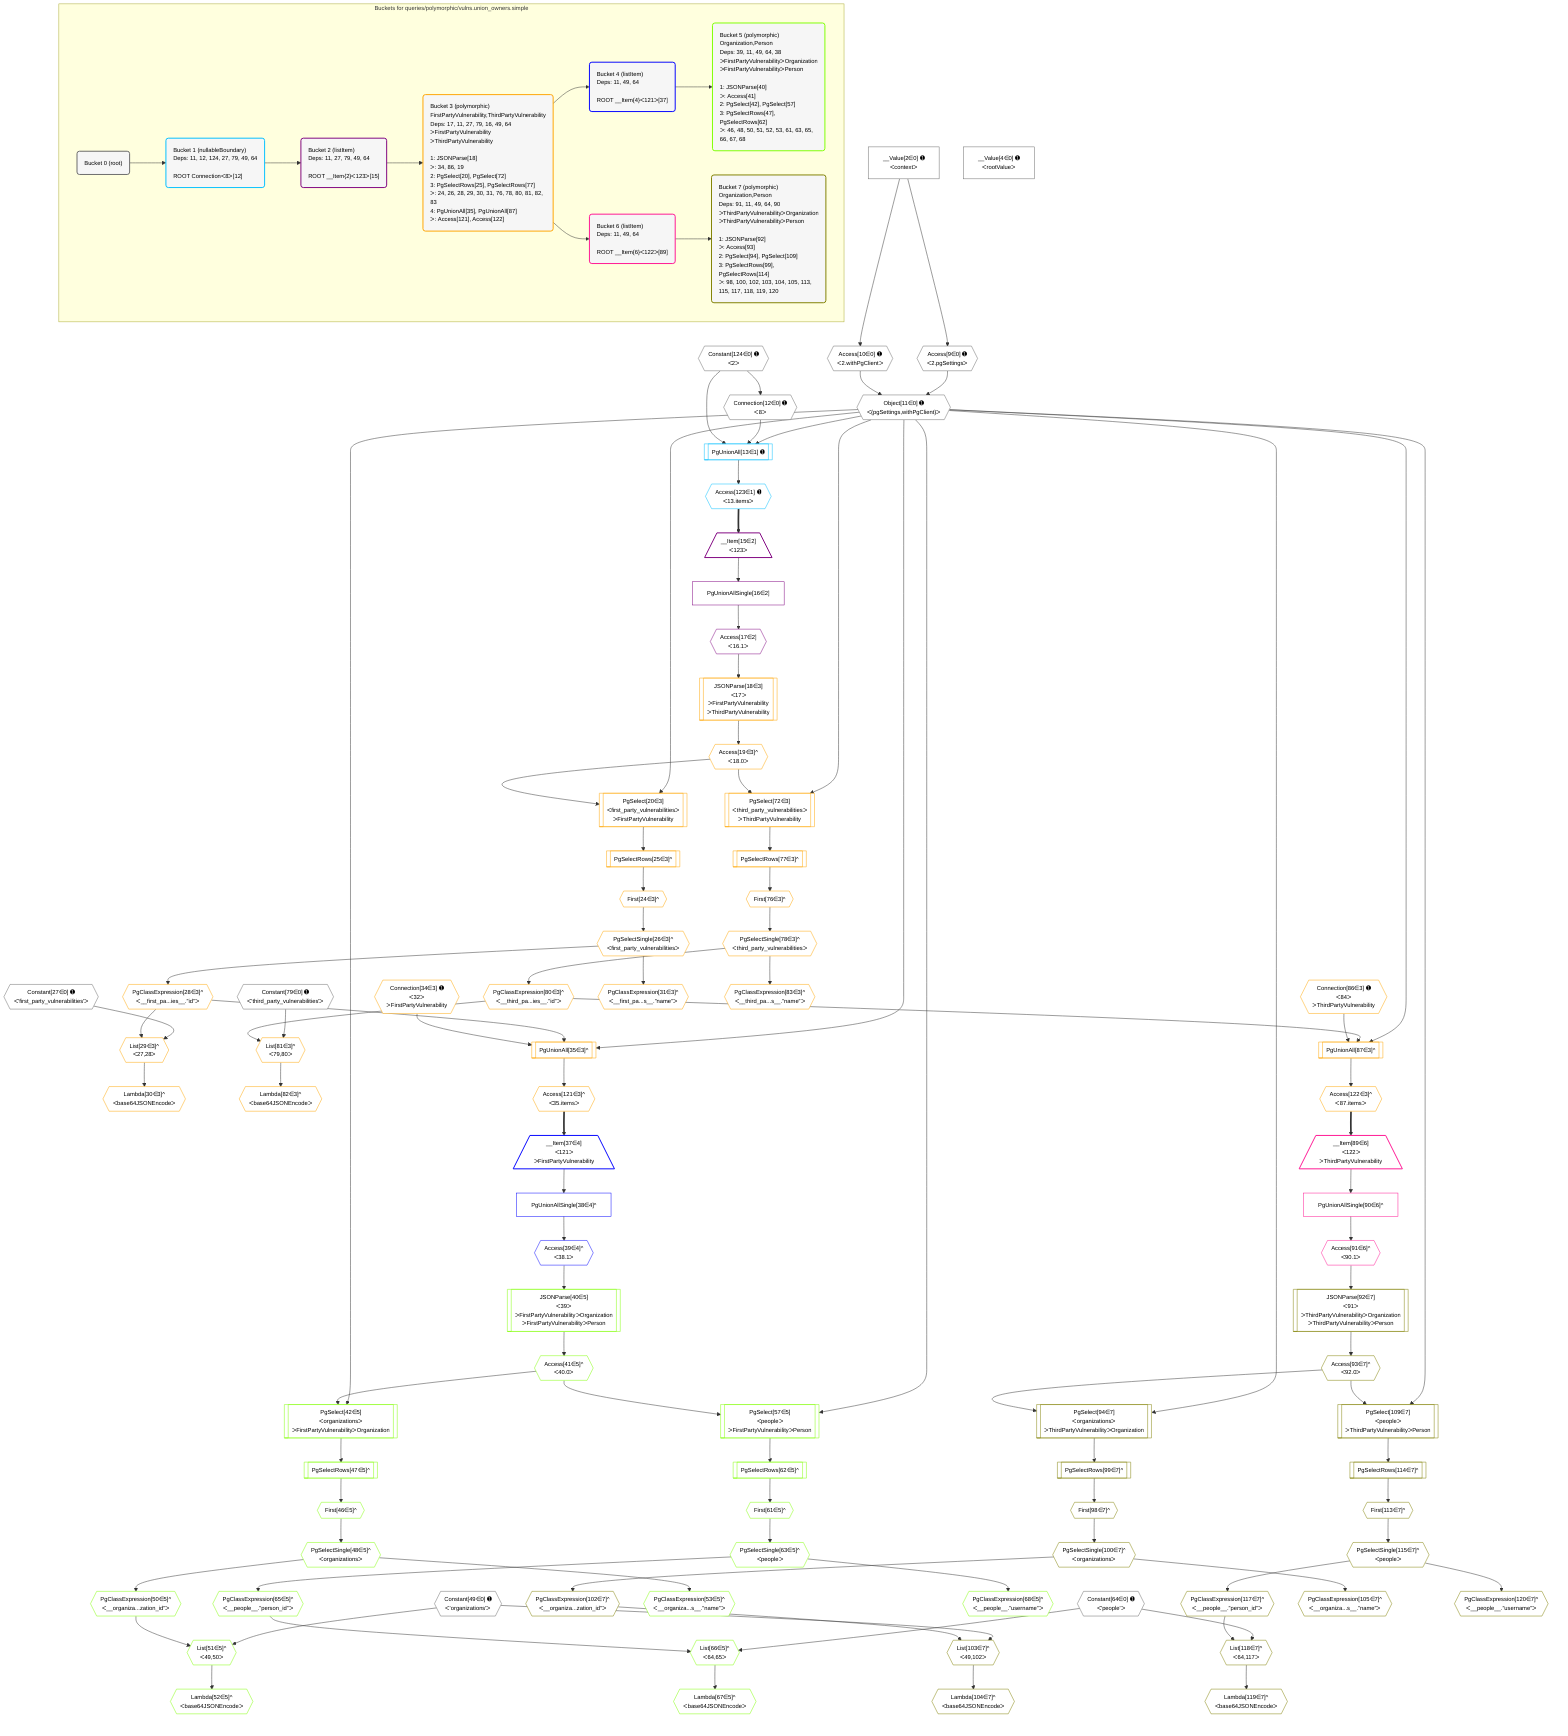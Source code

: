 %%{init: {'themeVariables': { 'fontSize': '12px'}}}%%
graph TD
    classDef path fill:#eee,stroke:#000,color:#000
    classDef plan fill:#fff,stroke-width:1px,color:#000
    classDef itemplan fill:#fff,stroke-width:2px,color:#000
    classDef unbatchedplan fill:#dff,stroke-width:1px,color:#000
    classDef sideeffectplan fill:#fcc,stroke-width:2px,color:#000
    classDef bucket fill:#f6f6f6,color:#000,stroke-width:2px,text-align:left


    %% plan dependencies
    Object11{{"Object[11∈0] ➊<br />ᐸ{pgSettings,withPgClient}ᐳ"}}:::plan
    Access9{{"Access[9∈0] ➊<br />ᐸ2.pgSettingsᐳ"}}:::plan
    Access10{{"Access[10∈0] ➊<br />ᐸ2.withPgClientᐳ"}}:::plan
    Access9 & Access10 --> Object11
    __Value2["__Value[2∈0] ➊<br />ᐸcontextᐳ"]:::plan
    __Value2 --> Access9
    __Value2 --> Access10
    Connection12{{"Connection[12∈0] ➊<br />ᐸ8ᐳ"}}:::plan
    Constant124{{"Constant[124∈0] ➊<br />ᐸ2ᐳ"}}:::plan
    Constant124 --> Connection12
    __Value4["__Value[4∈0] ➊<br />ᐸrootValueᐳ"]:::plan
    Constant27{{"Constant[27∈0] ➊<br />ᐸ'first_party_vulnerabilities'ᐳ"}}:::plan
    Constant49{{"Constant[49∈0] ➊<br />ᐸ'organizations'ᐳ"}}:::plan
    Constant64{{"Constant[64∈0] ➊<br />ᐸ'people'ᐳ"}}:::plan
    Constant79{{"Constant[79∈0] ➊<br />ᐸ'third_party_vulnerabilities'ᐳ"}}:::plan
    PgUnionAll13[["PgUnionAll[13∈1] ➊"]]:::plan
    Object11 & Connection12 & Constant124 --> PgUnionAll13
    Access123{{"Access[123∈1] ➊<br />ᐸ13.itemsᐳ"}}:::plan
    PgUnionAll13 --> Access123
    __Item15[/"__Item[15∈2]<br />ᐸ123ᐳ"\]:::itemplan
    Access123 ==> __Item15
    PgUnionAllSingle16["PgUnionAllSingle[16∈2]"]:::plan
    __Item15 --> PgUnionAllSingle16
    Access17{{"Access[17∈2]<br />ᐸ16.1ᐳ"}}:::plan
    PgUnionAllSingle16 --> Access17
    PgUnionAll35[["PgUnionAll[35∈3]^"]]:::plan
    PgClassExpression28{{"PgClassExpression[28∈3]^<br />ᐸ__first_pa...ies__.”id”ᐳ"}}:::plan
    Connection34{{"Connection[34∈3] ➊<br />ᐸ32ᐳ<br />ᐳFirstPartyVulnerability"}}:::plan
    Object11 & PgClassExpression28 & Connection34 --> PgUnionAll35
    PgUnionAll87[["PgUnionAll[87∈3]^"]]:::plan
    PgClassExpression80{{"PgClassExpression[80∈3]^<br />ᐸ__third_pa...ies__.”id”ᐳ"}}:::plan
    Connection86{{"Connection[86∈3] ➊<br />ᐸ84ᐳ<br />ᐳThirdPartyVulnerability"}}:::plan
    Object11 & PgClassExpression80 & Connection86 --> PgUnionAll87
    PgSelect20[["PgSelect[20∈3]<br />ᐸfirst_party_vulnerabilitiesᐳ<br />ᐳFirstPartyVulnerability"]]:::plan
    Access19{{"Access[19∈3]^<br />ᐸ18.0ᐳ"}}:::plan
    Object11 & Access19 --> PgSelect20
    List29{{"List[29∈3]^<br />ᐸ27,28ᐳ"}}:::plan
    Constant27 & PgClassExpression28 --> List29
    PgSelect72[["PgSelect[72∈3]<br />ᐸthird_party_vulnerabilitiesᐳ<br />ᐳThirdPartyVulnerability"]]:::plan
    Object11 & Access19 --> PgSelect72
    List81{{"List[81∈3]^<br />ᐸ79,80ᐳ"}}:::plan
    Constant79 & PgClassExpression80 --> List81
    JSONParse18[["JSONParse[18∈3]<br />ᐸ17ᐳ<br />ᐳFirstPartyVulnerability<br />ᐳThirdPartyVulnerability"]]:::plan
    Access17 --> JSONParse18
    JSONParse18 --> Access19
    First24{{"First[24∈3]^"}}:::plan
    PgSelectRows25[["PgSelectRows[25∈3]^"]]:::plan
    PgSelectRows25 --> First24
    PgSelect20 --> PgSelectRows25
    PgSelectSingle26{{"PgSelectSingle[26∈3]^<br />ᐸfirst_party_vulnerabilitiesᐳ"}}:::plan
    First24 --> PgSelectSingle26
    PgSelectSingle26 --> PgClassExpression28
    Lambda30{{"Lambda[30∈3]^<br />ᐸbase64JSONEncodeᐳ"}}:::plan
    List29 --> Lambda30
    PgClassExpression31{{"PgClassExpression[31∈3]^<br />ᐸ__first_pa...s__.”name”ᐳ"}}:::plan
    PgSelectSingle26 --> PgClassExpression31
    First76{{"First[76∈3]^"}}:::plan
    PgSelectRows77[["PgSelectRows[77∈3]^"]]:::plan
    PgSelectRows77 --> First76
    PgSelect72 --> PgSelectRows77
    PgSelectSingle78{{"PgSelectSingle[78∈3]^<br />ᐸthird_party_vulnerabilitiesᐳ"}}:::plan
    First76 --> PgSelectSingle78
    PgSelectSingle78 --> PgClassExpression80
    Lambda82{{"Lambda[82∈3]^<br />ᐸbase64JSONEncodeᐳ"}}:::plan
    List81 --> Lambda82
    PgClassExpression83{{"PgClassExpression[83∈3]^<br />ᐸ__third_pa...s__.”name”ᐳ"}}:::plan
    PgSelectSingle78 --> PgClassExpression83
    Access121{{"Access[121∈3]^<br />ᐸ35.itemsᐳ"}}:::plan
    PgUnionAll35 --> Access121
    Access122{{"Access[122∈3]^<br />ᐸ87.itemsᐳ"}}:::plan
    PgUnionAll87 --> Access122
    __Item37[/"__Item[37∈4]<br />ᐸ121ᐳ<br />ᐳFirstPartyVulnerability"\]:::itemplan
    Access121 ==> __Item37
    PgUnionAllSingle38["PgUnionAllSingle[38∈4]^"]:::plan
    __Item37 --> PgUnionAllSingle38
    Access39{{"Access[39∈4]^<br />ᐸ38.1ᐳ"}}:::plan
    PgUnionAllSingle38 --> Access39
    PgSelect42[["PgSelect[42∈5]<br />ᐸorganizationsᐳ<br />ᐳFirstPartyVulnerabilityᐳOrganization"]]:::plan
    Access41{{"Access[41∈5]^<br />ᐸ40.0ᐳ"}}:::plan
    Object11 & Access41 --> PgSelect42
    List51{{"List[51∈5]^<br />ᐸ49,50ᐳ"}}:::plan
    PgClassExpression50{{"PgClassExpression[50∈5]^<br />ᐸ__organiza...zation_id”ᐳ"}}:::plan
    Constant49 & PgClassExpression50 --> List51
    PgSelect57[["PgSelect[57∈5]<br />ᐸpeopleᐳ<br />ᐳFirstPartyVulnerabilityᐳPerson"]]:::plan
    Object11 & Access41 --> PgSelect57
    List66{{"List[66∈5]^<br />ᐸ64,65ᐳ"}}:::plan
    PgClassExpression65{{"PgClassExpression[65∈5]^<br />ᐸ__people__.”person_id”ᐳ"}}:::plan
    Constant64 & PgClassExpression65 --> List66
    JSONParse40[["JSONParse[40∈5]<br />ᐸ39ᐳ<br />ᐳFirstPartyVulnerabilityᐳOrganization<br />ᐳFirstPartyVulnerabilityᐳPerson"]]:::plan
    Access39 --> JSONParse40
    JSONParse40 --> Access41
    First46{{"First[46∈5]^"}}:::plan
    PgSelectRows47[["PgSelectRows[47∈5]^"]]:::plan
    PgSelectRows47 --> First46
    PgSelect42 --> PgSelectRows47
    PgSelectSingle48{{"PgSelectSingle[48∈5]^<br />ᐸorganizationsᐳ"}}:::plan
    First46 --> PgSelectSingle48
    PgSelectSingle48 --> PgClassExpression50
    Lambda52{{"Lambda[52∈5]^<br />ᐸbase64JSONEncodeᐳ"}}:::plan
    List51 --> Lambda52
    PgClassExpression53{{"PgClassExpression[53∈5]^<br />ᐸ__organiza...s__.”name”ᐳ"}}:::plan
    PgSelectSingle48 --> PgClassExpression53
    First61{{"First[61∈5]^"}}:::plan
    PgSelectRows62[["PgSelectRows[62∈5]^"]]:::plan
    PgSelectRows62 --> First61
    PgSelect57 --> PgSelectRows62
    PgSelectSingle63{{"PgSelectSingle[63∈5]^<br />ᐸpeopleᐳ"}}:::plan
    First61 --> PgSelectSingle63
    PgSelectSingle63 --> PgClassExpression65
    Lambda67{{"Lambda[67∈5]^<br />ᐸbase64JSONEncodeᐳ"}}:::plan
    List66 --> Lambda67
    PgClassExpression68{{"PgClassExpression[68∈5]^<br />ᐸ__people__.”username”ᐳ"}}:::plan
    PgSelectSingle63 --> PgClassExpression68
    __Item89[/"__Item[89∈6]<br />ᐸ122ᐳ<br />ᐳThirdPartyVulnerability"\]:::itemplan
    Access122 ==> __Item89
    PgUnionAllSingle90["PgUnionAllSingle[90∈6]^"]:::plan
    __Item89 --> PgUnionAllSingle90
    Access91{{"Access[91∈6]^<br />ᐸ90.1ᐳ"}}:::plan
    PgUnionAllSingle90 --> Access91
    PgSelect94[["PgSelect[94∈7]<br />ᐸorganizationsᐳ<br />ᐳThirdPartyVulnerabilityᐳOrganization"]]:::plan
    Access93{{"Access[93∈7]^<br />ᐸ92.0ᐳ"}}:::plan
    Object11 & Access93 --> PgSelect94
    List103{{"List[103∈7]^<br />ᐸ49,102ᐳ"}}:::plan
    PgClassExpression102{{"PgClassExpression[102∈7]^<br />ᐸ__organiza...zation_id”ᐳ"}}:::plan
    Constant49 & PgClassExpression102 --> List103
    PgSelect109[["PgSelect[109∈7]<br />ᐸpeopleᐳ<br />ᐳThirdPartyVulnerabilityᐳPerson"]]:::plan
    Object11 & Access93 --> PgSelect109
    List118{{"List[118∈7]^<br />ᐸ64,117ᐳ"}}:::plan
    PgClassExpression117{{"PgClassExpression[117∈7]^<br />ᐸ__people__.”person_id”ᐳ"}}:::plan
    Constant64 & PgClassExpression117 --> List118
    JSONParse92[["JSONParse[92∈7]<br />ᐸ91ᐳ<br />ᐳThirdPartyVulnerabilityᐳOrganization<br />ᐳThirdPartyVulnerabilityᐳPerson"]]:::plan
    Access91 --> JSONParse92
    JSONParse92 --> Access93
    First98{{"First[98∈7]^"}}:::plan
    PgSelectRows99[["PgSelectRows[99∈7]^"]]:::plan
    PgSelectRows99 --> First98
    PgSelect94 --> PgSelectRows99
    PgSelectSingle100{{"PgSelectSingle[100∈7]^<br />ᐸorganizationsᐳ"}}:::plan
    First98 --> PgSelectSingle100
    PgSelectSingle100 --> PgClassExpression102
    Lambda104{{"Lambda[104∈7]^<br />ᐸbase64JSONEncodeᐳ"}}:::plan
    List103 --> Lambda104
    PgClassExpression105{{"PgClassExpression[105∈7]^<br />ᐸ__organiza...s__.”name”ᐳ"}}:::plan
    PgSelectSingle100 --> PgClassExpression105
    First113{{"First[113∈7]^"}}:::plan
    PgSelectRows114[["PgSelectRows[114∈7]^"]]:::plan
    PgSelectRows114 --> First113
    PgSelect109 --> PgSelectRows114
    PgSelectSingle115{{"PgSelectSingle[115∈7]^<br />ᐸpeopleᐳ"}}:::plan
    First113 --> PgSelectSingle115
    PgSelectSingle115 --> PgClassExpression117
    Lambda119{{"Lambda[119∈7]^<br />ᐸbase64JSONEncodeᐳ"}}:::plan
    List118 --> Lambda119
    PgClassExpression120{{"PgClassExpression[120∈7]^<br />ᐸ__people__.”username”ᐳ"}}:::plan
    PgSelectSingle115 --> PgClassExpression120

    %% define steps

    subgraph "Buckets for queries/polymorphic/vulns.union_owners.simple"
    Bucket0("Bucket 0 (root)"):::bucket
    classDef bucket0 stroke:#696969
    class Bucket0,__Value2,__Value4,Access9,Access10,Object11,Connection12,Constant27,Constant49,Constant64,Constant79,Constant124 bucket0
    Bucket1("Bucket 1 (nullableBoundary)<br />Deps: 11, 12, 124, 27, 79, 49, 64<br /><br />ROOT Connectionᐸ8ᐳ[12]"):::bucket
    classDef bucket1 stroke:#00bfff
    class Bucket1,PgUnionAll13,Access123 bucket1
    Bucket2("Bucket 2 (listItem)<br />Deps: 11, 27, 79, 49, 64<br /><br />ROOT __Item{2}ᐸ123ᐳ[15]"):::bucket
    classDef bucket2 stroke:#7f007f
    class Bucket2,__Item15,PgUnionAllSingle16,Access17 bucket2
    Bucket3("Bucket 3 (polymorphic)<br />FirstPartyVulnerability,ThirdPartyVulnerability<br />Deps: 17, 11, 27, 79, 16, 49, 64<br />ᐳFirstPartyVulnerability<br />ᐳThirdPartyVulnerability<br /><br />1: JSONParse[18]<br />ᐳ: 34, 86, 19<br />2: PgSelect[20], PgSelect[72]<br />3: PgSelectRows[25], PgSelectRows[77]<br />ᐳ: 24, 26, 28, 29, 30, 31, 76, 78, 80, 81, 82, 83<br />4: PgUnionAll[35], PgUnionAll[87]<br />ᐳ: Access[121], Access[122]"):::bucket
    classDef bucket3 stroke:#ffa500
    class Bucket3,JSONParse18,Access19,PgSelect20,First24,PgSelectRows25,PgSelectSingle26,PgClassExpression28,List29,Lambda30,PgClassExpression31,Connection34,PgUnionAll35,PgSelect72,First76,PgSelectRows77,PgSelectSingle78,PgClassExpression80,List81,Lambda82,PgClassExpression83,Connection86,PgUnionAll87,Access121,Access122 bucket3
    Bucket4("Bucket 4 (listItem)<br />Deps: 11, 49, 64<br /><br />ROOT __Item{4}ᐸ121ᐳ[37]"):::bucket
    classDef bucket4 stroke:#0000ff
    class Bucket4,__Item37,PgUnionAllSingle38,Access39 bucket4
    Bucket5("Bucket 5 (polymorphic)<br />Organization,Person<br />Deps: 39, 11, 49, 64, 38<br />ᐳFirstPartyVulnerabilityᐳOrganization<br />ᐳFirstPartyVulnerabilityᐳPerson<br /><br />1: JSONParse[40]<br />ᐳ: Access[41]<br />2: PgSelect[42], PgSelect[57]<br />3: PgSelectRows[47], PgSelectRows[62]<br />ᐳ: 46, 48, 50, 51, 52, 53, 61, 63, 65, 66, 67, 68"):::bucket
    classDef bucket5 stroke:#7fff00
    class Bucket5,JSONParse40,Access41,PgSelect42,First46,PgSelectRows47,PgSelectSingle48,PgClassExpression50,List51,Lambda52,PgClassExpression53,PgSelect57,First61,PgSelectRows62,PgSelectSingle63,PgClassExpression65,List66,Lambda67,PgClassExpression68 bucket5
    Bucket6("Bucket 6 (listItem)<br />Deps: 11, 49, 64<br /><br />ROOT __Item{6}ᐸ122ᐳ[89]"):::bucket
    classDef bucket6 stroke:#ff1493
    class Bucket6,__Item89,PgUnionAllSingle90,Access91 bucket6
    Bucket7("Bucket 7 (polymorphic)<br />Organization,Person<br />Deps: 91, 11, 49, 64, 90<br />ᐳThirdPartyVulnerabilityᐳOrganization<br />ᐳThirdPartyVulnerabilityᐳPerson<br /><br />1: JSONParse[92]<br />ᐳ: Access[93]<br />2: PgSelect[94], PgSelect[109]<br />3: PgSelectRows[99], PgSelectRows[114]<br />ᐳ: 98, 100, 102, 103, 104, 105, 113, 115, 117, 118, 119, 120"):::bucket
    classDef bucket7 stroke:#808000
    class Bucket7,JSONParse92,Access93,PgSelect94,First98,PgSelectRows99,PgSelectSingle100,PgClassExpression102,List103,Lambda104,PgClassExpression105,PgSelect109,First113,PgSelectRows114,PgSelectSingle115,PgClassExpression117,List118,Lambda119,PgClassExpression120 bucket7
    Bucket0 --> Bucket1
    Bucket1 --> Bucket2
    Bucket2 --> Bucket3
    Bucket3 --> Bucket4 & Bucket6
    Bucket4 --> Bucket5
    Bucket6 --> Bucket7
    end